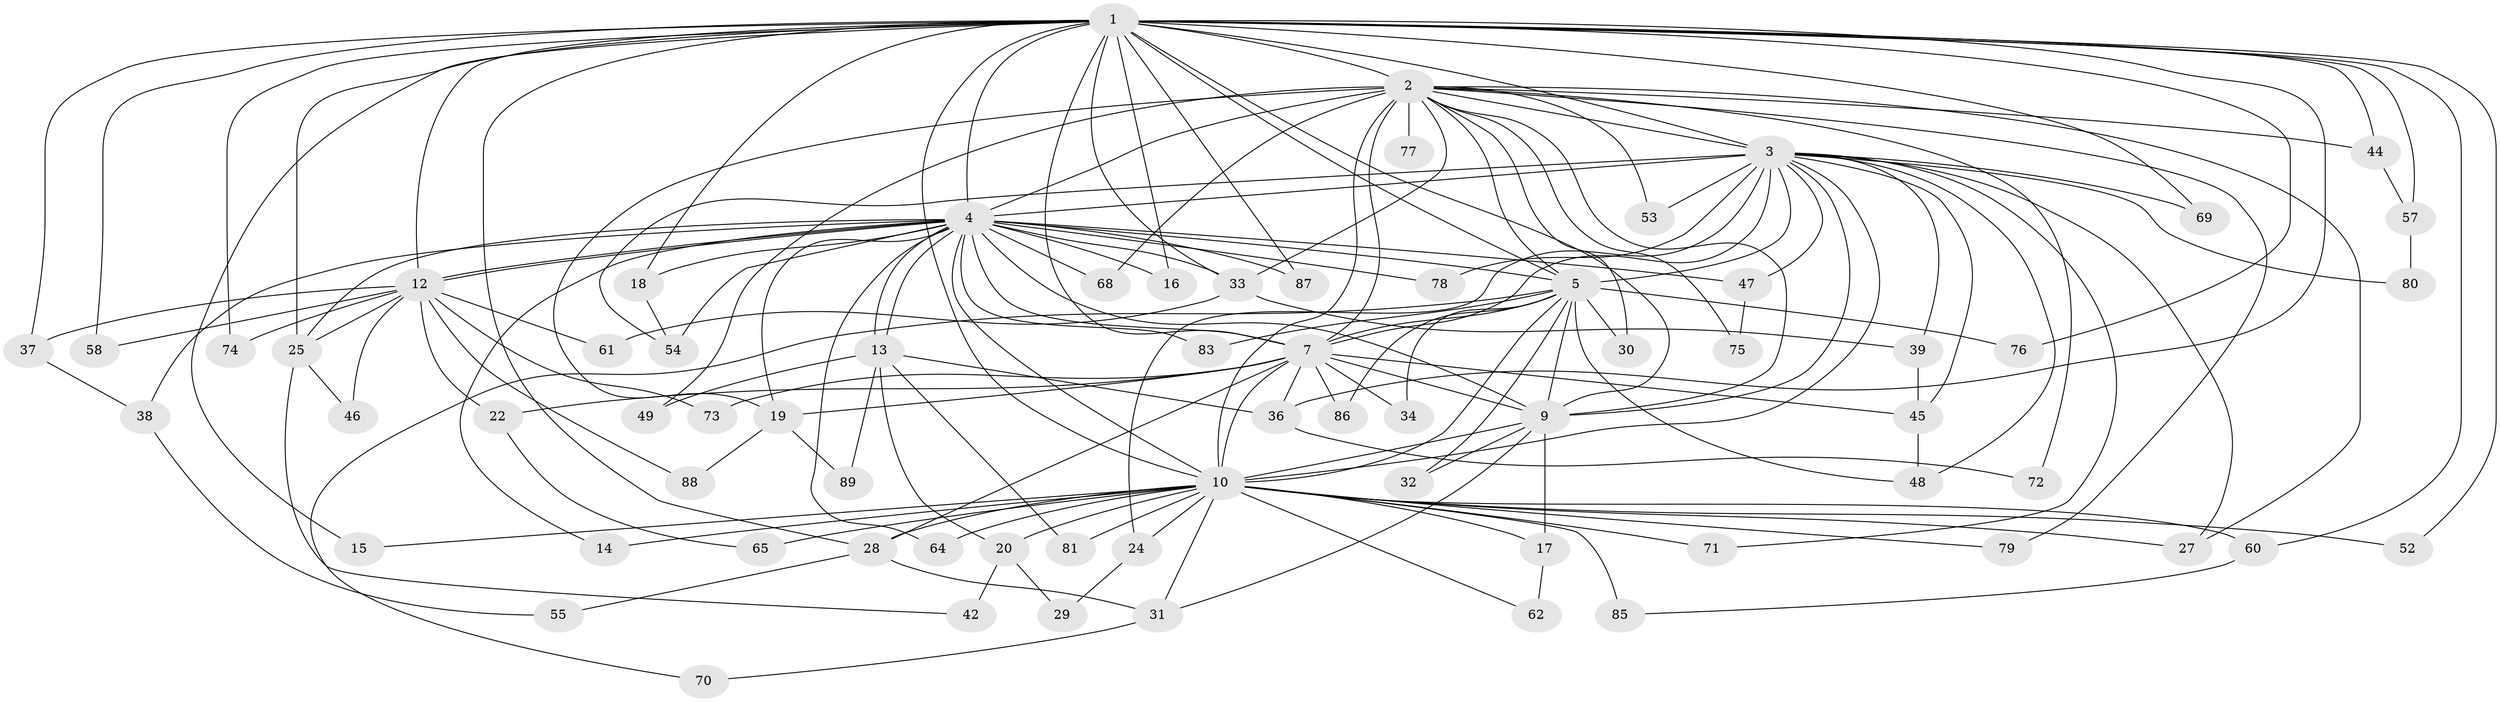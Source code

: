 // original degree distribution, {25: 0.011235955056179775, 16: 0.02247191011235955, 19: 0.02247191011235955, 27: 0.02247191011235955, 17: 0.011235955056179775, 12: 0.02247191011235955, 3: 0.21348314606741572, 10: 0.011235955056179775, 6: 0.033707865168539325, 2: 0.5393258426966292, 4: 0.056179775280898875, 5: 0.033707865168539325}
// Generated by graph-tools (version 1.1) at 2025/11/02/27/25 16:11:03]
// undirected, 70 vertices, 162 edges
graph export_dot {
graph [start="1"]
  node [color=gray90,style=filled];
  1 [super="+8"];
  2 [super="+6"];
  3 [super="+21"];
  4 [super="+11"];
  5 [super="+23"];
  7 [super="+26"];
  9;
  10 [super="+50"];
  12 [super="+43"];
  13 [super="+82"];
  14;
  15;
  16;
  17;
  18;
  19 [super="+40"];
  20;
  22;
  24;
  25 [super="+35"];
  27 [super="+41"];
  28 [super="+56"];
  29;
  30;
  31 [super="+67"];
  32;
  33 [super="+84"];
  34;
  36;
  37 [super="+59"];
  38;
  39;
  42;
  44;
  45 [super="+51"];
  46;
  47;
  48 [super="+66"];
  49;
  52;
  53;
  54 [super="+63"];
  55;
  57;
  58;
  60;
  61;
  62;
  64;
  65;
  68;
  69;
  70;
  71;
  72;
  73;
  74;
  75;
  76;
  77;
  78;
  79;
  80;
  81;
  83;
  85;
  86;
  87;
  88;
  89;
  1 -- 2 [weight=4];
  1 -- 3 [weight=2];
  1 -- 4 [weight=2];
  1 -- 5 [weight=2];
  1 -- 7 [weight=2];
  1 -- 9 [weight=2];
  1 -- 10 [weight=2];
  1 -- 15;
  1 -- 16;
  1 -- 18;
  1 -- 25;
  1 -- 28;
  1 -- 33;
  1 -- 36;
  1 -- 37 [weight=2];
  1 -- 44;
  1 -- 52;
  1 -- 57;
  1 -- 58;
  1 -- 74;
  1 -- 87;
  1 -- 69;
  1 -- 76;
  1 -- 60;
  1 -- 12;
  2 -- 3 [weight=2];
  2 -- 4 [weight=2];
  2 -- 5 [weight=2];
  2 -- 7 [weight=2];
  2 -- 9 [weight=2];
  2 -- 10 [weight=2];
  2 -- 33;
  2 -- 44;
  2 -- 49;
  2 -- 53;
  2 -- 68;
  2 -- 77 [weight=2];
  2 -- 79;
  2 -- 72;
  2 -- 75;
  2 -- 19 [weight=2];
  2 -- 27;
  2 -- 30;
  3 -- 4 [weight=2];
  3 -- 5;
  3 -- 7 [weight=2];
  3 -- 9;
  3 -- 10;
  3 -- 24;
  3 -- 39;
  3 -- 45;
  3 -- 53;
  3 -- 69;
  3 -- 71;
  3 -- 78;
  3 -- 48;
  3 -- 80;
  3 -- 47;
  3 -- 27;
  3 -- 54;
  4 -- 5;
  4 -- 7;
  4 -- 9;
  4 -- 10;
  4 -- 12;
  4 -- 12;
  4 -- 13;
  4 -- 13;
  4 -- 14;
  4 -- 16;
  4 -- 18;
  4 -- 19;
  4 -- 25;
  4 -- 38;
  4 -- 47;
  4 -- 54;
  4 -- 68;
  4 -- 78;
  4 -- 83;
  4 -- 87;
  4 -- 64;
  4 -- 33;
  5 -- 7;
  5 -- 9;
  5 -- 10 [weight=2];
  5 -- 30;
  5 -- 32;
  5 -- 34;
  5 -- 76;
  5 -- 83;
  5 -- 86;
  5 -- 70;
  5 -- 48;
  7 -- 9;
  7 -- 10 [weight=2];
  7 -- 22;
  7 -- 34;
  7 -- 36;
  7 -- 73;
  7 -- 86;
  7 -- 19;
  7 -- 28;
  7 -- 45;
  9 -- 10;
  9 -- 17;
  9 -- 31;
  9 -- 32;
  10 -- 14;
  10 -- 15;
  10 -- 17;
  10 -- 20;
  10 -- 24;
  10 -- 27;
  10 -- 28;
  10 -- 31;
  10 -- 52;
  10 -- 60;
  10 -- 62;
  10 -- 64;
  10 -- 71;
  10 -- 79;
  10 -- 81;
  10 -- 85;
  10 -- 65;
  12 -- 22;
  12 -- 37;
  12 -- 46;
  12 -- 61;
  12 -- 74;
  12 -- 88;
  12 -- 73;
  12 -- 58;
  12 -- 25;
  13 -- 20;
  13 -- 49;
  13 -- 81;
  13 -- 89;
  13 -- 36;
  17 -- 62;
  18 -- 54;
  19 -- 88;
  19 -- 89;
  20 -- 29;
  20 -- 42;
  22 -- 65;
  24 -- 29;
  25 -- 42;
  25 -- 46;
  28 -- 55;
  28 -- 31;
  31 -- 70;
  33 -- 39;
  33 -- 61;
  36 -- 72;
  37 -- 38;
  38 -- 55;
  39 -- 45;
  44 -- 57;
  45 -- 48;
  47 -- 75;
  57 -- 80;
  60 -- 85;
}
